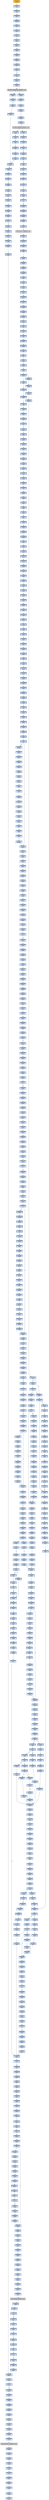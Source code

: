 strict digraph G {
	graph [bgcolor=transparent,
		name=G
	];
	node [color=lightsteelblue,
		fillcolor=lightsteelblue,
		shape=rectangle,
		style=filled
	];
	"0x00826110"	[label="0x00826110
pushl"];
	"0x00826111"	[label="0x00826111
pushl"];
	"0x00826110" -> "0x00826111"	[color="#000000"];
	"0x00826108"	[label="0x00826108
incb"];
	"0x0082610e"	[label="0x0082610e
pushl"];
	"0x00826108" -> "0x0082610e"	[color="#000000"];
	"0x008266ec"	[label="0x008266ec
leal"];
	"0x008266f0"	[label="0x008266f0
call"];
	"0x008266ec" -> "0x008266f0"	[color="#000000"];
	"0x00826400"	[label="0x00826400
movl"];
	"0x00826405"	[label="0x00826405
pushl"];
	"0x00826400" -> "0x00826405"	[color="#000000"];
	"0x00826926"	[label="0x00826926
addl"];
	"0x00826929"	[label="0x00826929
incl"];
	"0x00826926" -> "0x00826929"	[color="#000000"];
	"0x00826a96"	[label="0x00826a96
call"];
	"0x00826cf2"	[label="0x00826cf2
call"];
	"0x00826a96" -> "0x00826cf2"	[color="#000000"];
	"0x008267d6"	[label="0x008267d6
movl"];
	"0x008267d9"	[label="0x008267d9
addl"];
	"0x008267d6" -> "0x008267d9"	[color="#000000"];
	"0x00826718"	[label="0x00826718
testb"];
	"0x0082671a"	[label="0x0082671a
jne"];
	"0x00826718" -> "0x0082671a"	[color="#000000"];
	"0x00826249"	[label="0x00826249
movl"];
	"0x0082624f"	[label="0x0082624f
orl"];
	"0x00826249" -> "0x0082624f"	[color="#000000"];
	"0x0082604d"	[label="0x0082604d
pushl"];
	"0x0082604e"	[label="0x0082604e
pushl"];
	"0x0082604d" -> "0x0082604e"	[color="#000000"];
	"0x00826154"	[label="0x00826154
popl"];
	"0x00826155"	[label="0x00826155
jmp"];
	"0x00826154" -> "0x00826155"	[color="#000000"];
	"0x00826aa2"	[label="0x00826aa2
popl"];
	"0x00826aa3"	[label="0x00826aa3
movl"];
	"0x00826aa2" -> "0x00826aa3"	[color="#000000"];
	"0x00826375"	[label="0x00826375
movl"];
	"0x00826378"	[label="0x00826378
movl"];
	"0x00826375" -> "0x00826378"	[color="#000000"];
	"0x00826a5f"	[label="0x00826a5f
movl"];
	"0x00826a62"	[label="0x00826a62
movl"];
	"0x00826a5f" -> "0x00826a62"	[color="#000000"];
	"0x008267a7"	[label="0x008267a7
pushl"];
	"0x008267a8"	[label="0x008267a8
movl"];
	"0x008267a7" -> "0x008267a8"	[color="#000000"];
	"0x008262b9"	[label="0x008262b9
movl"];
	"0x008262bb"	[label="0x008262bb
movl"];
	"0x008262b9" -> "0x008262bb"	[color="#000000"];
	"0x00826397"	[label="0x00826397
pushl"];
	"0x00826398"	[label="0x00826398
pushl"];
	"0x00826397" -> "0x00826398"	[color="#000000"];
	"0x008268b7"	[label="0x008268b7
ja"];
	"0x008268bd"	[label="0x008268bd
movl"];
	"0x008268b7" -> "0x008268bd"	[color="#000000",
		label=F];
	"0x008269c3"	[label="0x008269c3
movb"];
	"0x008269c7"	[label="0x008269c7
movl"];
	"0x008269c3" -> "0x008269c7"	[color="#000000"];
	"0x008267ce"	[label="0x008267ce
andl"];
	"0x008267d4"	[label="0x008267d4
orl"];
	"0x008267ce" -> "0x008267d4"	[color="#000000"];
	"0x0082639a"	[label="0x0082639a
pushl"];
	"0x00826398" -> "0x0082639a"	[color="#000000"];
	"0x00826b71"	[label="0x00826b71
pushl"];
	"0x00826b72"	[label="0x00826b72
pushl"];
	"0x00826b71" -> "0x00826b72"	[color="#000000"];
	"0x0082683b"	[label="0x0082683b
pushl"];
	"0x0082683c"	[label="0x0082683c
pushl"];
	"0x0082683b" -> "0x0082683c"	[color="#000000"];
	"0x00826406"	[label="0x00826406
addl"];
	"0x0082640c"	[label="0x0082640c
popl"];
	"0x00826406" -> "0x0082640c"	[color="#000000"];
	"0x00826b3d"	[label="0x00826b3d
movl"];
	"0x00826b43"	[label="0x00826b43
movl"];
	"0x00826b3d" -> "0x00826b43"	[color="#000000"];
	"0x00826415"	[label="0x00826415
popa"];
	"0x00826416"	[label="0x00826416
jne"];
	"0x00826415" -> "0x00826416"	[color="#000000"];
	"0x00826ca5"	[label="0x00826ca5
jne"];
	"0x00826cb2"	[label="0x00826cb2
movb"];
	"0x00826ca5" -> "0x00826cb2"	[color="#000000",
		label=T];
	"0x00826f43"	[label="0x00826f43
movl"];
	"0x00826f45"	[label="0x00826f45
jae"];
	"0x00826f43" -> "0x00826f45"	[color="#000000"];
	"0x0082626f"	[label="0x0082626f
addl"];
	"0x00826271"	[label="0x00826271
movl"];
	"0x0082626f" -> "0x00826271"	[color="#000000"];
	"0x00826918"	[label="0x00826918
repz"];
	"0x0082691a"	[label="0x0082691a
movl"];
	"0x00826918" -> "0x0082691a"	[color="#000000"];
	"0x008268d8"	[label="0x008268d8
movl"];
	"0x008268dc"	[label="0x008268dc
movl"];
	"0x008268d8" -> "0x008268dc"	[color="#000000"];
	"0x00826ee4"	[label="0x00826ee4
movl"];
	"0x00826ee9"	[label="0x00826ee9
movl"];
	"0x00826ee4" -> "0x00826ee9"	[color="#000000"];
	"0x008266ea"	[label="0x008266ea
pushl"];
	"0x008266eb"	[label="0x008266eb
pushl"];
	"0x008266ea" -> "0x008266eb"	[color="#000000"];
	"0x0082685c"	[label="0x0082685c
cmpl"];
	"0x0082685e"	[label="0x0082685e
movl"];
	"0x0082685c" -> "0x0082685e"	[color="#000000"];
	"0x00826e58"	[label="0x00826e58
orl"];
	"0x00826e5a"	[label="0x00826e5a
movl"];
	"0x00826e58" -> "0x00826e5a"	[color="#000000"];
	"0x00826d34"	[label="0x00826d34
movl"];
	"0x00826d36"	[label="0x00826d36
movb"];
	"0x00826d34" -> "0x00826d36"	[color="#000000"];
	"0x008267fb"	[label="0x008267fb
subl"];
	"0x008267fd"	[label="0x008267fd
andl"];
	"0x008267fb" -> "0x008267fd"	[color="#000000"];
	"0x00826e41"	[label="0x00826e41
incl"];
	"0x00826e42"	[label="0x00826e42
movb"];
	"0x00826e41" -> "0x00826e42"	[color="#000000"];
	"0x0082680c"	[label="0x0082680c
ret"];
	"0x00826b98"	[label="0x00826b98
movb"];
	"0x0082680c" -> "0x00826b98"	[color="#000000"];
	"0x00826287"	[label="0x00826287
testl"];
	"0x00826289"	[label="0x00826289
jne"];
	"0x00826287" -> "0x00826289"	[color="#000000"];
	"0x008267db"	[label="0x008267db
movl"];
	"0x008267de"	[label="0x008267de
movl"];
	"0x008267db" -> "0x008267de"	[color="#000000"];
	"0x008269a1"	[label="0x008269a1
popl"];
	"0x008269a2"	[label="0x008269a2
popl"];
	"0x008269a1" -> "0x008269a2"	[color="#000000"];
	"0x0082686d"	[label="0x0082686d
leal"];
	"0x00826871"	[label="0x00826871
incl"];
	"0x0082686d" -> "0x00826871"	[color="#000000"];
	"0x00826af1"	[label="0x00826af1
movl"];
	"0x00826af7"	[label="0x00826af7
popl"];
	"0x00826af1" -> "0x00826af7"	[color="#000000"];
	"0x00826974"	[label="0x00826974
movl"];
	"0x0082697a"	[label="0x0082697a
andl"];
	"0x00826974" -> "0x0082697a"	[color="#000000"];
	"0x00826e50"	[label="0x00826e50
andl"];
	"0x00826e55"	[label="0x00826e55
addl"];
	"0x00826e50" -> "0x00826e55"	[color="#000000"];
	"0x00826a4e"	[label="0x00826a4e
jmp"];
	"0x00826a58"	[label="0x00826a58
movl"];
	"0x00826a4e" -> "0x00826a58"	[color="#000000"];
	"0x0082699c"	[label="0x0082699c
incl"];
	"0x0082699d"	[label="0x0082699d
cmpl"];
	"0x0082699c" -> "0x0082699d"	[color="#000000"];
	"0x00826911"	[label="0x00826911
movl"];
	"0x00826915"	[label="0x00826915
andl"];
	"0x00826911" -> "0x00826915"	[color="#000000"];
	"0x00826f1c"	[label="0x00826f1c
movl"];
	"0x00826f22"	[label="0x00826f22
leal"];
	"0x00826f1c" -> "0x00826f22"	[color="#000000"];
	"0x00826e9c"	[label="0x00826e9c
cmpl"];
	"0x00826ea0"	[label="0x00826ea0
jb"];
	"0x00826e9c" -> "0x00826ea0"	[color="#000000"];
	"0x0082617c"	[label="0x0082617c
pushl"];
	"0x00826181"	[label="0x00826181
pushl"];
	"0x0082617c" -> "0x00826181"	[color="#000000"];
	"0x00826922"	[label="0x00826922
movl"];
	"0x00826922" -> "0x00826926"	[color="#000000"];
	"0x00826f3e"	[label="0x00826f3e
leal"];
	"0x00826f41"	[label="0x00826f41
cmpl"];
	"0x00826f3e" -> "0x00826f41"	[color="#000000"];
	"0x008267be"	[label="0x008267be
movb"];
	"0x008267c2"	[label="0x008267c2
movl"];
	"0x008267be" -> "0x008267c2"	[color="#000000"];
	"0x00826851"	[label="0x00826851
xorl"];
	"0x00826853"	[label="0x00826853
repz"];
	"0x00826851" -> "0x00826853"	[color="#000000"];
	"0x00826cc5"	[label="0x00826cc5
incl"];
	"0x00826cc6"	[label="0x00826cc6
cmpl"];
	"0x00826cc5" -> "0x00826cc6"	[color="#000000"];
	"0x00826e4c"	[label="0x00826e4c
movl"];
	"0x00826e4c" -> "0x00826e50"	[color="#000000"];
	"0x00826e2e"	[label="0x00826e2e
leal"];
	"0x00826e31"	[label="0x00826e31
cmpl"];
	"0x00826e2e" -> "0x00826e31"	[color="#000000"];
	"0x0082699f"	[label="0x0082699f
jb"];
	"0x0082699d" -> "0x0082699f"	[color="#000000"];
	"0x0082602f"	[label="0x0082602f
jne"];
	"0x00826035"	[label="0x00826035
leal"];
	"0x0082602f" -> "0x00826035"	[color="#000000",
		label=F];
	"0x00826f6c"	[label="0x00826f6c
testb"];
	"0x00826f6e"	[label="0x00826f6e
je"];
	"0x00826f6c" -> "0x00826f6e"	[color="#000000"];
	"0x00826a11"	[label="0x00826a11
shrl"];
	"0x00826a14"	[label="0x00826a14
xorl"];
	"0x00826a11" -> "0x00826a14"	[color="#000000"];
	"0x0082693d"	[label="0x0082693d
jge"];
	"0x00826943"	[label="0x00826943
cmpl"];
	"0x0082693d" -> "0x00826943"	[color="#000000",
		label=F];
	"0x00826001"	[color=lightgrey,
		fillcolor=orange,
		label="0x00826001
pusha"];
	"0x00826002"	[label="0x00826002
call"];
	"0x00826001" -> "0x00826002"	[color="#000000"];
	"0x0082680f"	[label="0x0082680f
movl"];
	"0x00826813"	[label="0x00826813
movl"];
	"0x0082680f" -> "0x00826813"	[color="#000000"];
	"0x00826bad"	[label="0x00826bad
movl"];
	"0x00826baf"	[label="0x00826baf
call"];
	"0x00826bad" -> "0x00826baf"	[color="#000000"];
	"0x00826cc9"	[label="0x00826cc9
jb"];
	"0x00826cc6" -> "0x00826cc9"	[color="#000000"];
	"0x00826ccb"	[label="0x00826ccb
jmp"];
	"0x00826cd4"	[label="0x00826cd4
movl"];
	"0x00826ccb" -> "0x00826cd4"	[color="#000000"];
	"0x00826a65"	[label="0x00826a65
movl"];
	"0x00826a6a"	[label="0x00826a6a
subl"];
	"0x00826a65" -> "0x00826a6a"	[color="#000000"];
	"0x00826f4c"	[label="0x00826f4c
movb"];
	"0x00826f4e"	[label="0x00826f4e
movb"];
	"0x00826f4c" -> "0x00826f4e"	[color="#000000"];
	"0x00826e7d"	[label="0x00826e7d
movl"];
	"0x00826e80"	[label="0x00826e80
subl"];
	"0x00826e7d" -> "0x00826e80"	[color="#000000"];
	"0x00826a2a"	[label="0x00826a2a
jmp"];
	"0x00826a2a" -> "0x00826a58"	[color="#000000"];
	"0x00826251"	[label="0x00826251
je"];
	"0x00826264"	[label="0x00826264
movl"];
	"0x00826251" -> "0x00826264"	[color="#000000",
		label=T];
	"0x0082683a"	[label="0x0082683a
pushl"];
	"0x0082683a" -> "0x0082683b"	[color="#000000"];
	"0x008267e8"	[label="0x008267e8
movl"];
	"0x008267eb"	[label="0x008267eb
movl"];
	"0x008267e8" -> "0x008267eb"	[color="#000000"];
	"0x0082601a"	[label="0x0082601a
addl"];
	"0x0082601c"	[label="0x0082601c
subl"];
	"0x0082601a" -> "0x0082601c"	[color="#000000"];
	"0x00826a3d"	[label="0x00826a3d
movl"];
	"0x00826a42"	[label="0x00826a42
jmp"];
	"0x00826a3d" -> "0x00826a42"	[color="#000000"];
	"0x00826a6e"	[label="0x00826a6e
popl"];
	"0x00826a6f"	[label="0x00826a6f
shrl"];
	"0x00826a6e" -> "0x00826a6f"	[color="#000000"];
	"0x00826048"	[label="0x00826048
movl"];
	"0x0082604a"	[label="0x0082604a
leal"];
	"0x00826048" -> "0x0082604a"	[color="#000000"];
	"0x00826e82"	[label="0x00826e82
andl"];
	"0x00826e88"	[label="0x00826e88
shrl"];
	"0x00826e82" -> "0x00826e88"	[color="#000000"];
	"0x0082639d"	[label="0x0082639d
pushl"];
	"0x0082639e"	[label="0x0082639e
call"];
	"0x0082639d" -> "0x0082639e"	[color="#000000"];
	"0x00826b6d"	[label="0x00826b6d
pushl"];
	"0x00826b6e"	[label="0x00826b6e
leal"];
	"0x00826b6d" -> "0x00826b6e"	[color="#000000"];
	"0x008267e0"	[label="0x008267e0
movl"];
	"0x008267e3"	[label="0x008267e3
cmpl"];
	"0x008267e0" -> "0x008267e3"	[color="#000000"];
	"0x00826b6a"	[label="0x00826b6a
movl"];
	"0x00826b6c"	[label="0x00826b6c
pushl"];
	"0x00826b6a" -> "0x00826b6c"	[color="#000000"];
	"0x00826106"	[label="0x00826106
jne"];
	"0x00826106" -> "0x00826108"	[color="#000000",
		label=F];
	"0x00826106" -> "0x00826155"	[color="#000000",
		label=T];
	"0x00826e34"	[label="0x00826e34
jb"];
	"0x00826e31" -> "0x00826e34"	[color="#000000"];
	"0x00826cf8"	[label="0x00826cf8
popl"];
	"0x00826cf2" -> "0x00826cf8"	[color="#000000"];
	"0x00826a95"	[label="0x00826a95
pushl"];
	"0x00826a95" -> "0x00826a96"	[color="#000000"];
	"0x00826d3c"	[label="0x00826d3c
movl"];
	"0x00826d3e"	[label="0x00826d3e
movl"];
	"0x00826d3c" -> "0x00826d3e"	[color="#000000"];
	"0x008268cf"	[label="0x008268cf
movl"];
	"0x008268d3"	[label="0x008268d3
jl"];
	"0x008268cf" -> "0x008268d3"	[color="#000000"];
	"0x00826aa8"	[label="0x00826aa8
addl"];
	"0x00826aab"	[label="0x00826aab
shll"];
	"0x00826aa8" -> "0x00826aab"	[color="#000000"];
	"0x008269d3"	[label="0x008269d3
andl"];
	"0x008269d9"	[label="0x008269d9
orl"];
	"0x008269d3" -> "0x008269d9"	[color="#000000"];
	"0x008269ec"	[label="0x008269ec
jae"];
	"0x008269ee"	[label="0x008269ee
movl"];
	"0x008269ec" -> "0x008269ee"	[color="#000000",
		label=F];
	"0x00826269"	[label="0x00826269
movl"];
	"0x00826269" -> "0x0082626f"	[color="#000000"];
	"0x008267c4"	[label="0x008267c4
movl"];
	"0x008267c7"	[label="0x008267c7
movl"];
	"0x008267c4" -> "0x008267c7"	[color="#000000"];
	"0x00826396"	[label="0x00826396
pushl"];
	"0x00826396" -> "0x00826397"	[color="#000000"];
	"0x0082604a" -> "0x0082604d"	[color="#000000"];
	"0x00826b9c"	[label="0x00826b9c
incl"];
	"0x00826b98" -> "0x00826b9c"	[color="#000000"];
	"0x00826b2a"	[label="0x00826b2a
movl"];
	"0x00826b30"	[label="0x00826b30
xorl"];
	"0x00826b2a" -> "0x00826b30"	[color="#000000"];
	"0x00826ba2"	[label="0x00826ba2
leal"];
	"0x00826ba8"	[label="0x00826ba8
leal"];
	"0x00826ba2" -> "0x00826ba8"	[color="#000000"];
	"0x00826e95"	[label="0x00826e95
addl"];
	"0x00826e97"	[label="0x00826e97
leal"];
	"0x00826e95" -> "0x00826e97"	[color="#000000"];
	"0x00826a36"	[label="0x00826a36
jmp"];
	"0x00826a36" -> "0x00826a58"	[color="#000000"];
	"0x00826f53"	[label="0x00826f53
cmpl"];
	"0x00826f55"	[label="0x00826f55
jb"];
	"0x00826f53" -> "0x00826f55"	[color="#000000"];
	"0x008267bb"	[label="0x008267bb
movb"];
	"0x008267bd"	[label="0x008267bd
incl"];
	"0x008267bb" -> "0x008267bd"	[color="#000000"];
	"0x00826a77"	[label="0x00826a77
movl"];
	"0x00826a7d"	[label="0x00826a7d
popl"];
	"0x00826a77" -> "0x00826a7d"	[color="#000000"];
	"0x0082696d"	[label="0x0082696d
movb"];
	"0x00826970"	[label="0x00826970
testb"];
	"0x0082696d" -> "0x00826970"	[color="#000000"];
	"0x00826b14"	[label="0x00826b14
movl"];
	"0x00826b1b"	[label="0x00826b1b
movl"];
	"0x00826b14" -> "0x00826b1b"	[color="#000000"];
	"0x008269e4"	[label="0x008269e4
movl"];
	"0x008269e6"	[label="0x008269e6
movl"];
	"0x008269e4" -> "0x008269e6"	[color="#000000"];
	"0x00826153"	[label="0x00826153
popl"];
	"0x00826153" -> "0x00826154"	[color="#000000"];
	"0x0082691e"	[label="0x0082691e
movl"];
	"0x0082691e" -> "0x00826922"	[color="#000000"];
	"0x00826a27"	[label="0x00826a27
addl"];
	"0x00826a27" -> "0x00826a2a"	[color="#000000"];
	"0x00826e46"	[label="0x00826e46
movl"];
	"0x00826e42" -> "0x00826e46"	[color="#000000"];
	"0x008268d3" -> "0x00826922"	[color="#000000",
		label=T];
	"0x008268d5"	[label="0x008268d5
movl"];
	"0x008268d3" -> "0x008268d5"	[color="#000000",
		label=F];
	"0x00826866"	[label="0x00826866
movb"];
	"0x00826869"	[label="0x00826869
movl"];
	"0x00826866" -> "0x00826869"	[color="#000000"];
	"0x00826b9d"	[label="0x00826b9d
cmpl"];
	"0x00826b9c" -> "0x00826b9d"	[color="#000000"];
	"0x008267bd" -> "0x008267be"	[color="#000000"];
	"0x00826907"	[label="0x00826907
movw"];
	"0x0082690a"	[label="0x0082690a
shrl"];
	"0x00826907" -> "0x0082690a"	[color="#000000"];
	"0x00826888"	[label="0x00826888
movl"];
	"0x0082688c"	[label="0x0082688c
xorl"];
	"0x00826888" -> "0x0082688c"	[color="#000000"];
	"0x00826298"	[label="0x00826298
movl"];
	"0x008262a2"	[label="0x008262a2
movl"];
	"0x00826298" -> "0x008262a2"	[color="#000000"];
	"0x008269e9"	[label="0x008269e9
cmpl"];
	"0x008269e9" -> "0x008269ec"	[color="#000000"];
	"0x0082603c"	[label="0x0082603c
call"];
	GETMODULEHANDLEA_KERNEL32_DLL	[color=lightgrey,
		fillcolor=lightgrey,
		label="GETMODULEHANDLEA_KERNEL32_DLL
GETMODULEHANDLEA-KERNEL32-DLL"];
	"0x0082603c" -> GETMODULEHANDLEA_KERNEL32_DLL	[color="#000000"];
	"0x008268e0"	[label="0x008268e0
movl"];
	"0x008268dc" -> "0x008268e0"	[color="#000000"];
	"0x00826f80"	[label="0x00826f80
popl"];
	"0x00826f81"	[label="0x00826f81
popl"];
	"0x00826f80" -> "0x00826f81"	[color="#000000"];
	"0x00826b69"	[label="0x00826b69
pushl"];
	"0x00826b69" -> "0x00826b6a"	[color="#000000"];
	"0x008268fa"	[label="0x008268fa
movl"];
	"0x008268fe"	[label="0x008268fe
movl"];
	"0x008268fa" -> "0x008268fe"	[color="#000000"];
	"0x00826873"	[label="0x00826873
cmpl"];
	"0x00826875"	[label="0x00826875
movl"];
	"0x00826873" -> "0x00826875"	[color="#000000"];
	"0x00826e49"	[label="0x00826e49
movl"];
	"0x00826e46" -> "0x00826e49"	[color="#000000"];
	"0x0082608d"	[label="0x0082608d
movl"];
	"0x00826093"	[label="0x00826093
orl"];
	"0x0082608d" -> "0x00826093"	[color="#000000"];
	"0x00826a25"	[label="0x00826a25
sbbl"];
	"0x00826a25" -> "0x00826a27"	[color="#000000"];
	"0x008268e9"	[label="0x008268e9
movl"];
	"0x008268eb"	[label="0x008268eb
andl"];
	"0x008268e9" -> "0x008268eb"	[color="#000000"];
	"0x0082690d"	[label="0x0082690d
repz"];
	"0x0082690f"	[label="0x0082690f
movl"];
	"0x0082690d" -> "0x0082690f"	[color="#000000"];
	"0x00826e6a"	[label="0x00826e6a
movl"];
	"0x00826e6d"	[label="0x00826e6d
movl"];
	"0x00826e6a" -> "0x00826e6d"	[color="#000000"];
	"0x00826ecb"	[label="0x00826ecb
movl"];
	"0x00826ece"	[label="0x00826ece
movl"];
	"0x00826ecb" -> "0x00826ece"	[color="#000000"];
	"0x00826a05"	[label="0x00826a05
cmpl"];
	"0x00826a07"	[label="0x00826a07
jae"];
	"0x00826a05" -> "0x00826a07"	[color="#000000"];
	"0x0082697f"	[label="0x0082697f
movl"];
	"0x0082697a" -> "0x0082697f"	[color="#000000"];
	"0x008266eb" -> "0x008266ec"	[color="#000000"];
	"0x00826cda"	[label="0x00826cda
leal"];
	"0x00826cde"	[label="0x00826cde
movl"];
	"0x00826cda" -> "0x00826cde"	[color="#000000"];
	"0x00826a44"	[label="0x00826a44
cmpl"];
	"0x00826a47"	[label="0x00826a47
jae"];
	"0x00826a44" -> "0x00826a47"	[color="#000000"];
	"0x00826292"	[label="0x00826292
movl"];
	"0x00826292" -> "0x00826298"	[color="#000000"];
	"0x008268c4"	[label="0x008268c4
movl"];
	"0x008268c7"	[label="0x008268c7
addl"];
	"0x008268c4" -> "0x008268c7"	[color="#000000"];
	"0x00826ec8"	[label="0x00826ec8
cmpl"];
	"0x00826ec8" -> "0x00826ecb"	[color="#000000"];
	"0x00826008"	[label="0x00826008
jmp"];
	"0x0082600e"	[label="0x0082600e
call"];
	"0x00826008" -> "0x0082600e"	[color="#000000"];
	"0x008267d4" -> "0x008267d6"	[color="#000000"];
	"0x00826b1e"	[label="0x00826b1e
movl"];
	"0x00826b1b" -> "0x00826b1e"	[color="#000000"];
	"0x008268e6"	[label="0x008268e6
shrl"];
	"0x008268e6" -> "0x008268e9"	[color="#000000"];
	"0x008268a1"	[label="0x008268a1
movl"];
	"0x008268a5"	[label="0x008268a5
movl"];
	"0x008268a1" -> "0x008268a5"	[color="#000000"];
	"0x00826ce6"	[label="0x00826ce6
popl"];
	"0x00826ce7"	[label="0x00826ce7
popl"];
	"0x00826ce6" -> "0x00826ce7"	[color="#000000"];
	"0x008261c0"	[label="0x008261c0
movl"];
	"0x008261c6"	[label="0x008261c6
subl"];
	"0x008261c0" -> "0x008261c6"	[color="#000000"];
	"0x0082683f"	[label="0x0082683f
pushl"];
	"0x00826840"	[label="0x00826840
movl"];
	"0x0082683f" -> "0x00826840"	[color="#000000"];
	"0x008262be"	[label="0x008262be
addl"];
	"0x008262c0"	[label="0x008262c0
addl"];
	"0x008262be" -> "0x008262c0"	[color="#000000"];
	"0x0082684b"	[label="0x0082684b
xorl"];
	"0x0082684d"	[label="0x0082684d
leal"];
	"0x0082684b" -> "0x0082684d"	[color="#000000"];
	"0x00826831"	[label="0x00826831
ret"];
	"0x00826831" -> "0x00826af1"	[color="#000000"];
	"0x00826103"	[label="0x00826103
cmpb"];
	"0x00826103" -> "0x00826106"	[color="#000000"];
	"0x00826394"	[label="0x00826394
pushl"];
	"0x00826395"	[label="0x00826395
pushl"];
	"0x00826394" -> "0x00826395"	[color="#000000"];
	"0x008260b0"	[label="0x008260b0
pushl"];
	"0x008260b2"	[label="0x008260b2
pushl"];
	"0x008260b0" -> "0x008260b2"	[color="#000000"];
	"0x00826b06"	[label="0x00826b06
movl"];
	"0x00826b08"	[label="0x00826b08
movl"];
	"0x00826b06" -> "0x00826b08"	[color="#000000"];
	"0x008260e2"	[label="0x008260e2
movl"];
	"0x008260e8"	[label="0x008260e8
pushl"];
	"0x008260e2" -> "0x008260e8"	[color="#000000"];
	"0x00826e78"	[label="0x00826e78
movl"];
	"0x00826e78" -> "0x00826e7d"	[color="#000000"];
	"0x00826042"	[label="0x00826042
movl"];
	"0x00826042" -> "0x00826048"	[color="#000000"];
	"0x00826b4f"	[label="0x00826b4f
movl"];
	"0x00826b55"	[label="0x00826b55
repz"];
	"0x00826b4f" -> "0x00826b55"	[color="#000000"];
	"0x00826ef7"	[label="0x00826ef7
cmpl"];
	"0x00826efa"	[label="0x00826efa
jae"];
	"0x00826ef7" -> "0x00826efa"	[color="#000000"];
	"0x00826b6c" -> "0x00826b6d"	[color="#000000"];
	"0x00826af8"	[label="0x00826af8
popl"];
	"0x00826af9"	[label="0x00826af9
addl"];
	"0x00826af8" -> "0x00826af9"	[color="#000000"];
	"0x008262b1"	[label="0x008262b1
addl"];
	"0x008262b3"	[label="0x008262b3
addl"];
	"0x008262b1" -> "0x008262b3"	[color="#000000"];
	"0x00826a09"	[label="0x00826a09
movl"];
	"0x00826a0f"	[label="0x00826a0f
movl"];
	"0x00826a09" -> "0x00826a0f"	[color="#000000"];
	"0x00826f63"	[label="0x00826f63
jmp"];
	"0x00826f70"	[label="0x00826f70
cmpl"];
	"0x00826f63" -> "0x00826f70"	[color="#000000"];
	"0x008266d7"	[label="0x008266d7
call"];
	"0x00826a84"	[label="0x00826a84
pushl"];
	"0x008266d7" -> "0x00826a84"	[color="#000000"];
	"0x0082605d"	[label="0x0082605d
jne"];
	"0x0082605f"	[label="0x0082605f
leal"];
	"0x0082605d" -> "0x0082605f"	[color="#000000",
		label=F];
	"0x0082698b"	[label="0x0082698b
movl"];
	"0x0082698f"	[label="0x0082698f
leal"];
	"0x0082698b" -> "0x0082698f"	[color="#000000"];
	"0x00826e8a"	[label="0x00826e8a
leal"];
	"0x00826e88" -> "0x00826e8a"	[color="#000000"];
	"0x00826a42" -> "0x00826a58"	[color="#000000"];
	"0x008262a8"	[label="0x008262a8
movl"];
	"0x008262a2" -> "0x008262a8"	[color="#000000"];
	"0x00826f3d"	[label="0x00826f3d
incl"];
	"0x00826f3d" -> "0x00826f3e"	[color="#000000"];
	"0x00826e90"	[label="0x00826e90
call"];
	"0x008269b0"	[label="0x008269b0
pushl"];
	"0x00826e90" -> "0x008269b0"	[color="#000000"];
	"0x00826f74"	[label="0x00826f74
jb"];
	"0x00826f70" -> "0x00826f74"	[color="#000000"];
	"0x008262b3" -> "0x008262b9"	[color="#000000"];
	"0x00826ce8"	[label="0x00826ce8
movb"];
	"0x00826cea"	[label="0x00826cea
popl"];
	"0x00826ce8" -> "0x00826cea"	[color="#000000"];
	"0x00826eee"	[label="0x00826eee
andl"];
	"0x00826ef3"	[label="0x00826ef3
shrl"];
	"0x00826eee" -> "0x00826ef3"	[color="#000000"];
	"0x00826817"	[label="0x00826817
movl"];
	"0x0082681d"	[label="0x0082681d
movl"];
	"0x00826817" -> "0x0082681d"	[color="#000000"];
	"0x00826f89"	[label="0x00826f89
ret"];
	"0x00826f89" -> "0x00826718"	[color="#000000"];
	"0x00826b32"	[label="0x00826b32
movl"];
	"0x00826b30" -> "0x00826b32"	[color="#000000"];
	"0x00826e72"	[label="0x00826e72
subl"];
	"0x00826e74"	[label="0x00826e74
addl"];
	"0x00826e72" -> "0x00826e74"	[color="#000000"];
	"0x00826ed1"	[label="0x00826ed1
jae"];
	"0x00826ece" -> "0x00826ed1"	[color="#000000"];
	"0x0082692a"	[label="0x0082692a
decl"];
	"0x00826929" -> "0x0082692a"	[color="#000000"];
	"0x008262f0"	[label="0x008262f0
popl"];
	"0x008262f1"	[label="0x008262f1
jne"];
	"0x008262f0" -> "0x008262f1"	[color="#000000"];
	"0x00826289" -> "0x00826292"	[color="#000000",
		label=T];
	"0x00826bac"	[label="0x00826bac
pushl"];
	"0x00826ba8" -> "0x00826bac"	[color="#000000"];
	"0x00826f39"	[label="0x00826f39
movl"];
	"0x00826f39" -> "0x00826f3d"	[color="#000000"];
	"0x008260eb"	[label="0x008260eb
addl"];
	"0x008260f1"	[label="0x008260f1
pushl"];
	"0x008260eb" -> "0x008260f1"	[color="#000000"];
	"0x00826e62"	[label="0x00826e62
movl"];
	"0x00826e65"	[label="0x00826e65
jae"];
	"0x00826e62" -> "0x00826e65"	[color="#000000"];
	"0x0082638f"	[label="0x0082638f
movl"];
	"0x00826392"	[label="0x00826392
addl"];
	"0x0082638f" -> "0x00826392"	[color="#000000"];
	"0x00826f41" -> "0x00826f43"	[color="#000000"];
	"0x00826823"	[label="0x00826823
leal"];
	"0x0082681d" -> "0x00826823"	[color="#000000"];
	"0x0082639a" -> "0x0082639d"	[color="#000000"];
	"0x00826a85"	[label="0x00826a85
pushl"];
	"0x00826a84" -> "0x00826a85"	[color="#000000"];
	"0x00826a6c"	[label="0x00826a6c
subl"];
	"0x00826a6a" -> "0x00826a6c"	[color="#000000"];
	"0x00826b57"	[label="0x00826b57
movl"];
	"0x00826b55" -> "0x00826b57"	[color="#000000"];
	"0x00826915" -> "0x00826918"	[color="#000000"];
	"0x00826a00"	[label="0x00826a00
andl"];
	"0x00826a00" -> "0x00826a05"	[color="#000000"];
	"0x008269f1"	[label="0x008269f1
movl"];
	"0x008269f4"	[label="0x008269f4
movl"];
	"0x008269f1" -> "0x008269f4"	[color="#000000"];
	"0x00826e8a" -> "0x00826e90"	[color="#000000"];
	"0x00826e1f"	[label="0x00826e1f
popl"];
	"0x00826e20"	[label="0x00826e20
testb"];
	"0x00826e1f" -> "0x00826e20"	[color="#000000"];
	"0x00826a86"	[label="0x00826a86
pushl"];
	"0x00826a87"	[label="0x00826a87
movl"];
	"0x00826a86" -> "0x00826a87"	[color="#000000"];
	"0x00826cd4" -> "0x00826cda"	[color="#000000"];
	"0x00826a75"	[label="0x00826a75
addl"];
	"0x00826a75" -> "0x00826a77"	[color="#000000"];
	"0x008261b0"	[label="0x008261b0
je"];
	"0x008261ba"	[label="0x008261ba
movl"];
	"0x008261b0" -> "0x008261ba"	[color="#000000",
		label=T];
	"0x008268c1"	[label="0x008268c1
movl"];
	"0x008268c1" -> "0x008268c4"	[color="#000000"];
	"0x00826ede"	[label="0x00826ede
subl"];
	"0x00826ee0"	[label="0x00826ee0
addl"];
	"0x00826ede" -> "0x00826ee0"	[color="#000000"];
	"0x00826274"	[label="0x00826274
testl"];
	"0x00826276"	[label="0x00826276
je"];
	"0x00826274" -> "0x00826276"	[color="#000000"];
	"0x00826f6e" -> "0x00826f70"	[color="#000000",
		label=F];
	"0x00826a1b"	[label="0x00826a1b
jmp"];
	"0x00826a1b" -> "0x00826a58"	[color="#000000"];
	"0x00826f49"	[label="0x00826f49
subl"];
	"0x00826f4b"	[label="0x00826f4b
incl"];
	"0x00826f49" -> "0x00826f4b"	[color="#000000"];
	"0x0082688e"	[label="0x0082688e
movl"];
	"0x00826892"	[label="0x00826892
movl"];
	"0x0082688e" -> "0x00826892"	[color="#000000"];
	"0x00826879"	[label="0x00826879
movl"];
	"0x0082687e"	[label="0x0082687e
movl"];
	"0x00826879" -> "0x0082687e"	[color="#000000"];
	"0x00826f31"	[label="0x00826f31
movl"];
	"0x00826f37"	[label="0x00826f37
movl"];
	"0x00826f31" -> "0x00826f37"	[color="#000000"];
	"0x00826d42"	[label="0x00826d42
jmp"];
	"0x00826d42" -> "0x00826f70"	[color="#000000"];
	"0x00826014"	[label="0x00826014
popl"];
	"0x00826015"	[label="0x00826015
movl"];
	"0x00826014" -> "0x00826015"	[color="#000000"];
	"0x0082624f" -> "0x00826251"	[color="#000000"];
	"0x008269fb"	[label="0x008269fb
shrl"];
	"0x008269fd"	[label="0x008269fd
movl"];
	"0x008269fb" -> "0x008269fd"	[color="#000000"];
	"0x008268ab"	[label="0x008268ab
addl"];
	"0x008268ad"	[label="0x008268ad
cmpl"];
	"0x008268ab" -> "0x008268ad"	[color="#000000"];
	"0x00826f5b"	[label="0x00826f5b
addl"];
	"0x00826f5d"	[label="0x00826f5d
movl"];
	"0x00826f5b" -> "0x00826f5d"	[color="#000000"];
	"0x00826802"	[label="0x00826802
shrl"];
	"0x008267fd" -> "0x00826802"	[color="#000000"];
	"0x0082604f"	[label="0x0082604f
call"];
	GETPROCADDRESS_KERNEL32_DLL	[color=lightgrey,
		fillcolor=lightgrey,
		label="GETPROCADDRESS_KERNEL32_DLL
GETPROCADDRESS-KERNEL32-DLL"];
	"0x0082604f" -> GETPROCADDRESS_KERNEL32_DLL	[color="#000000"];
	"0x00826a5a"	[label="0x00826a5a
movl"];
	"0x00826a5d"	[label="0x00826a5d
addl"];
	"0x00826a5a" -> "0x00826a5d"	[color="#000000"];
	"0x00826ed6"	[label="0x00826ed6
movl"];
	"0x00826ed9"	[label="0x00826ed9
movl"];
	"0x00826ed6" -> "0x00826ed9"	[color="#000000"];
	"0x00826ab5"	[label="0x00826ab5
movl"];
	"0x00826ab9"	[label="0x00826ab9
leal"];
	"0x00826ab5" -> "0x00826ab9"	[color="#000000"];
	"0x00826117"	[label="0x00826117
movl"];
	"0x0082611d"	[label="0x0082611d
xorl"];
	"0x00826117" -> "0x0082611d"	[color="#000000"];
	"0x008268e0" -> "0x008268e6"	[color="#000000"];
	"0x008269c0"	[label="0x008269c0
movb"];
	"0x008269c2"	[label="0x008269c2
incl"];
	"0x008269c0" -> "0x008269c2"	[color="#000000"];
	"0x0082689e"	[label="0x0082689e
leal"];
	"0x0082689e" -> "0x008268a1"	[color="#000000"];
	"0x00826384"	[label="0x00826384
jmp"];
	"0x00826384" -> "0x00826271"	[color="#000000"];
	"0x00826e3c"	[label="0x00826e3c
shll"];
	"0x00826e3f"	[label="0x00826e3f
movb"];
	"0x00826e3c" -> "0x00826e3f"	[color="#000000"];
	"0x00826eb5"	[label="0x00826eb5
movl"];
	"0x00826eb8"	[label="0x00826eb8
movl"];
	"0x00826eb5" -> "0x00826eb8"	[color="#000000"];
	"0x00826f2b"	[label="0x00826f2b
movl"];
	"0x00826f2b" -> "0x00826f31"	[color="#000000"];
	"0x00826121"	[label="0x00826121
je"];
	"0x00826151"	[label="0x00826151
popl"];
	"0x00826121" -> "0x00826151"	[color="#000000",
		label=T];
	"0x00826425"	[label="0x00826425
ret"];
	"0x008269ee" -> "0x008269f1"	[color="#000000"];
	"0x00826f51"	[label="0x00826f51
movl"];
	"0x00826f4e" -> "0x00826f51"	[color="#000000"];
	"0x008267ad"	[label="0x008267ad
pushl"];
	"0x008267a8" -> "0x008267ad"	[color="#000000"];
	"0x00826f25"	[label="0x00826f25
movl"];
	"0x00826f22" -> "0x00826f25"	[color="#000000"];
	"0x00826bac" -> "0x00826bad"	[color="#000000"];
	"0x00826726"	[label="0x00826726
movl"];
	"0x00826729"	[label="0x00826729
addl"];
	"0x00826726" -> "0x00826729"	[color="#000000"];
	"0x00826877"	[label="0x00826877
jb"];
	"0x00826875" -> "0x00826877"	[color="#000000"];
	"0x00826e76"	[label="0x00826e76
shrl"];
	"0x00826e74" -> "0x00826e76"	[color="#000000"];
	"0x00826bc7"	[label="0x00826bc7
call"];
	"0x00826bc7" -> "0x008269b0"	[color="#000000"];
	"0x00826cbb"	[label="0x00826cbb
cmpb"];
	"0x00826cc3"	[label="0x00826cc3
jne"];
	"0x00826cbb" -> "0x00826cc3"	[color="#000000"];
	"0x00826aa3" -> "0x00826aa8"	[color="#000000"];
	"0x0082615f"	[label="0x0082615f
movl"];
	"0x00826161"	[label="0x00826161
movl"];
	"0x0082615f" -> "0x00826161"	[color="#000000"];
	"0x0082680a"	[label="0x0082680a
popl"];
	"0x0082680b"	[label="0x0082680b
popl"];
	"0x0082680a" -> "0x0082680b"	[color="#000000"];
	"0x00826a38"	[label="0x00826a38
cmpl"];
	"0x00826a3b"	[label="0x00826a3b
jae"];
	"0x00826a38" -> "0x00826a3b"	[color="#000000"];
	"0x008267f4"	[label="0x008267f4
shrl"];
	"0x008267f6"	[label="0x008267f6
movl"];
	"0x008267f4" -> "0x008267f6"	[color="#000000"];
	"0x008266d2"	[label="0x008266d2
leal"];
	"0x008266d6"	[label="0x008266d6
pushl"];
	"0x008266d2" -> "0x008266d6"	[color="#000000"];
	"0x008267cb"	[label="0x008267cb
shll"];
	"0x008267cb" -> "0x008267ce"	[color="#000000"];
	"0x00826a58" -> "0x00826a5a"	[color="#000000"];
	"0x00826155" -> "0x0082615f"	[color="#000000"];
	"0x0082690a" -> "0x0082690d"	[color="#000000"];
	"0x00826e9a"	[label="0x00826e9a
jmp"];
	"0x00826e97" -> "0x00826e9a"	[color="#000000"];
	"0x00826062"	[label="0x00826062
jmp"];
	"0x0082605f" -> "0x00826062"	[color="#000000"];
	"0x00826a49"	[label="0x00826a49
movl"];
	"0x00826a49" -> "0x00826a4e"	[color="#000000"];
	"0x00826365"	[label="0x00826365
movl"];
	"0x008262f1" -> "0x00826365"	[color="#000000",
		label=T];
	"0x00826cf9"	[label="0x00826cf9
subl"];
	"0x00826cf8" -> "0x00826cf9"	[color="#000000"];
	"0x008260bc"	[label="0x008260bc
pushl"];
	"0x008260be"	[label="0x008260be
call"];
	"0x008260bc" -> "0x008260be"	[color="#000000"];
	"0x008267ae"	[label="0x008267ae
cmpl"];
	"0x008267ad" -> "0x008267ae"	[color="#000000"];
	"0x00826389"	[label="0x00826389
movl"];
	"0x00826276" -> "0x00826389"	[color="#000000",
		label=T];
	"0x00826e49" -> "0x00826e4c"	[color="#000000"];
	"0x00826029"	[label="0x00826029
movl"];
	"0x00826029" -> "0x0082602f"	[color="#000000"];
	"0x00826183"	[label="0x00826183
pushl"];
	"0x00826189"	[label="0x00826189
call"];
	"0x00826183" -> "0x00826189"	[color="#000000"];
	"0x00826e55" -> "0x00826e58"	[color="#000000"];
	"0x00826abc"	[label="0x00826abc
pushl"];
	"0x00826ab9" -> "0x00826abc"	[color="#000000"];
	"0x00826994"	[label="0x00826994
movl"];
	"0x00826996"	[label="0x00826996
movl"];
	"0x00826994" -> "0x00826996"	[color="#000000"];
	"0x0082691a" -> "0x0082691e"	[color="#000000"];
	"0x008267ee"	[label="0x008267ee
movl"];
	"0x008267eb" -> "0x008267ee"	[color="#000000"];
	"0x00826f47"	[label="0x00826f47
movl"];
	"0x00826f47" -> "0x00826f49"	[color="#000000"];
	"0x0082600d"	[label="0x0082600d
ret"];
	"0x0082600d" -> "0x00826008"	[color="#000000"];
	VIRTUALPROTECT_KERNEL32_DLL	[color=lightgrey,
		fillcolor=lightgrey,
		label="VIRTUALPROTECT_KERNEL32_DLL
VIRTUALPROTECT-KERNEL32-DLL"];
	"0x0082639e" -> VIRTUALPROTECT_KERNEL32_DLL	[color="#000000"];
	"0x008263ff"	[label="0x008263ff
popl"];
	VIRTUALPROTECT_KERNEL32_DLL -> "0x008263ff"	[color="#000000"];
	"0x00826ac2"	[label="0x00826ac2
call"];
	"0x00826ac2" -> "0x0082680f"	[color="#000000"];
	"0x0082611f"	[label="0x0082611f
orl"];
	"0x0082611d" -> "0x0082611f"	[color="#000000"];
	"0x00826efc"	[label="0x00826efc
movl"];
	"0x00826f03"	[label="0x00826f03
testl"];
	"0x00826efc" -> "0x00826f03"	[color="#000000"];
	"0x008266e3"	[label="0x008266e3
movl"];
	"0x008266e3" -> "0x008266ea"	[color="#000000"];
	"0x00826eec"	[label="0x00826eec
subl"];
	"0x00826ee9" -> "0x00826eec"	[color="#000000"];
	"0x00826939"	[label="0x00826939
movl"];
	"0x00826939" -> "0x0082693d"	[color="#000000"];
	"0x0082672f"	[label="0x0082672f
ret"];
	"0x00826101"	[label="0x00826101
movb"];
	"0x0082672f" -> "0x00826101"	[color="#000000"];
	"0x00826f37" -> "0x00826f39"	[color="#000000"];
	"0x00826eec" -> "0x00826eee"	[color="#000000"];
	"0x00826095"	[label="0x00826095
je"];
	"0x00826093" -> "0x00826095"	[color="#000000"];
	"0x00826a89"	[label="0x00826a89
xorl"];
	"0x00826a8b"	[label="0x00826a8b
xorl"];
	"0x00826a89" -> "0x00826a8b"	[color="#000000"];
	"0x00826864"	[label="0x00826864
xorl"];
	"0x00826864" -> "0x00826866"	[color="#000000"];
	"0x008268a9"	[label="0x008268a9
shll"];
	"0x008268a5" -> "0x008268a9"	[color="#000000"];
	"0x00826055"	[label="0x00826055
stosl"];
	"0x00826056"	[label="0x00826056
movb"];
	"0x00826055" -> "0x00826056"	[color="#000000"];
	"0x008261ba" -> "0x008261c0"	[color="#000000"];
	"0x00826845"	[label="0x00826845
movl"];
	"0x00826845" -> "0x0082684b"	[color="#000000"];
	"0x00826993"	[label="0x00826993
incl"];
	"0x00826993" -> "0x00826994"	[color="#000000"];
	"0x00826e67"	[label="0x00826e67
movl"];
	"0x00826e65" -> "0x00826e67"	[color="#000000",
		label=F];
	"0x0082683d"	[label="0x0082683d
movl"];
	"0x0082683d" -> "0x0082683f"	[color="#000000"];
	"0x008267f6" -> "0x008267fb"	[color="#000000"];
	"0x00826015" -> "0x0082601a"	[color="#000000"];
	"0x00826367"	[label="0x00826367
addl"];
	"0x00826365" -> "0x00826367"	[color="#000000"];
	"0x00826826"	[label="0x00826826
movl"];
	"0x0082682c"	[label="0x0082682c
addl"];
	"0x00826826" -> "0x0082682c"	[color="#000000"];
	"0x008268d5" -> "0x008268d8"	[color="#000000"];
	"0x00826ceb"	[label="0x00826ceb
addl"];
	"0x00826cea" -> "0x00826ceb"	[color="#000000"];
	"0x008266dc"	[label="0x008266dc
movl"];
	"0x008266dc" -> "0x008266e3"	[color="#000000"];
	"0x008267d9" -> "0x008267db"	[color="#000000"];
	"0x008269b6"	[label="0x008269b6
movl"];
	"0x008269b8"	[label="0x008269b8
cmpl"];
	"0x008269b6" -> "0x008269b8"	[color="#000000"];
	"0x00826d3b"	[label="0x00826d3b
incl"];
	"0x00826d3b" -> "0x00826d3c"	[color="#000000"];
	"0x00826ea5"	[label="0x00826ea5
movl"];
	"0x00826ea8"	[label="0x00826ea8
shll"];
	"0x00826ea5" -> "0x00826ea8"	[color="#000000"];
	"0x00826059"	[label="0x00826059
jne"];
	"0x0082605b"	[label="0x0082605b
cmpb"];
	"0x00826059" -> "0x0082605b"	[color="#000000",
		label=F];
	"0x008269ad"	[label="0x008269ad
ret"];
	"0x00826bb4"	[label="0x00826bb4
testb"];
	"0x008269ad" -> "0x00826bb4"	[color="#000000"];
	"0x00826ca3"	[label="0x00826ca3
testb"];
	"0x008269ad" -> "0x00826ca3"	[color="#000000"];
	"0x00826ba0"	[label="0x00826ba0
jb"];
	"0x00826b9d" -> "0x00826ba0"	[color="#000000"];
	"0x00826ed3"	[label="0x00826ed3
movl"];
	"0x00826ed3" -> "0x00826ed6"	[color="#000000"];
	"0x00826abd"	[label="0x00826abd
pushl"];
	"0x00826abd" -> "0x00826ac2"	[color="#000000"];
	"0x008269d0"	[label="0x008269d0
shll"];
	"0x008269d0" -> "0x008269d3"	[color="#000000"];
	"0x008262c6"	[label="0x008262c6
testl"];
	"0x008262c8"	[label="0x008262c8
je"];
	"0x008262c6" -> "0x008262c8"	[color="#000000"];
	"0x00826a85" -> "0x00826a86"	[color="#000000"];
	GETPROCADDRESS_KERNEL32_DLL -> "0x00826055"	[color="#000000"];
	"0x008262ee"	[label="0x008262ee
testl"];
	GETPROCADDRESS_KERNEL32_DLL -> "0x008262ee"	[color="#000000"];
	"0x00826ec6"	[label="0x00826ec6
movl"];
	"0x00826ec6" -> "0x00826ec8"	[color="#000000"];
	"0x00826a3b" -> "0x00826a3d"	[color="#000000",
		label=F];
	"0x00826a3b" -> "0x00826a44"	[color="#000000",
		label=T];
	"0x00826172"	[label="0x00826172
repz"];
	"0x00826174"	[label="0x00826174
movl"];
	"0x00826172" -> "0x00826174"	[color="#000000"];
	"0x00826960"	[label="0x00826960
xorl"];
	"0x00826962"	[label="0x00826962
testl"];
	"0x00826960" -> "0x00826962"	[color="#000000"];
	"0x008267b9"	[label="0x008267b9
movl"];
	"0x008267b9" -> "0x008267bb"	[color="#000000"];
	"0x00826ce3"	[label="0x00826ce3
repz"];
	"0x00826cde" -> "0x00826ce3"	[color="#000000"];
	"0x008268f0"	[label="0x008268f0
subl"];
	"0x008268eb" -> "0x008268f0"	[color="#000000"];
	"0x0082600e" -> "0x00826014"	[color="#000000"];
	"0x008267b3"	[label="0x008267b3
pushl"];
	"0x008267b4"	[label="0x008267b4
movl"];
	"0x008267b3" -> "0x008267b4"	[color="#000000"];
	"0x0082616f"	[label="0x0082616f
sarl"];
	"0x0082616f" -> "0x00826172"	[color="#000000"];
	"0x008269b1"	[label="0x008269b1
pushl"];
	"0x008269b2"	[label="0x008269b2
pushl"];
	"0x008269b1" -> "0x008269b2"	[color="#000000"];
	"0x0082636e"	[label="0x0082636e
jmp"];
	"0x0082636e" -> "0x008262a2"	[color="#000000"];
	"0x00826996" -> "0x0082699c"	[color="#000000"];
	VIRTUALALLOC_KERNEL32_DLL	[color=lightgrey,
		fillcolor=lightgrey,
		label="VIRTUALALLOC_KERNEL32_DLL
VIRTUALALLOC-KERNEL32-DLL"];
	VIRTUALALLOC_KERNEL32_DLL -> "0x008260e2"	[color="#000000"];
	"0x00826e5c"	[label="0x00826e5c
cmpl"];
	"0x00826e5f"	[label="0x00826e5f
movl"];
	"0x00826e5c" -> "0x00826e5f"	[color="#000000"];
	"0x00826a20"	[label="0x00826a20
jae"];
	"0x00826a2c"	[label="0x00826a2c
cmpl"];
	"0x00826a20" -> "0x00826a2c"	[color="#000000",
		label=T];
	"0x00826a22"	[label="0x00826a22
cmpl"];
	"0x00826a20" -> "0x00826a22"	[color="#000000",
		label=F];
	"0x00826b37"	[label="0x00826b37
movl"];
	"0x00826b32" -> "0x00826b37"	[color="#000000"];
	"0x0082611f" -> "0x00826121"	[color="#000000"];
	"0x00826a19"	[label="0x00826a19
movl"];
	"0x00826a19" -> "0x00826a1b"	[color="#000000"];
	"0x00826964"	[label="0x00826964
jbe"];
	"0x00826962" -> "0x00826964"	[color="#000000"];
	"0x00826855"	[label="0x00826855
movl"];
	"0x00826855" -> "0x0082685c"	[color="#000000"];
	"0x00826904"	[label="0x00826904
shll"];
	"0x00826904" -> "0x00826907"	[color="#000000"];
	"0x0082600a"	[label="0x0082600a
popl"];
	"0x00826002" -> "0x0082600a"	[color="#000000"];
	VIRTUALFREE_KERNEL32_DLL	[color=lightgrey,
		fillcolor=lightgrey,
		label="VIRTUALFREE_KERNEL32_DLL
VIRTUALFREE-KERNEL32-DLL"];
	"0x008261a8"	[label="0x008261a8
movl"];
	VIRTUALFREE_KERNEL32_DLL -> "0x008261a8"	[color="#000000"];
	"0x00826ba0" -> "0x00826ba2"	[color="#000000",
		label=F];
	"0x00826058"	[label="0x00826058
scasb"];
	"0x00826058" -> "0x00826059"	[color="#000000"];
	"0x008267f2"	[label="0x008267f2
subl"];
	"0x008267f2" -> "0x008267f4"	[color="#000000"];
	"0x008268bd" -> "0x008268c1"	[color="#000000"];
	"0x00826271" -> "0x00826274"	[color="#000000"];
	"0x008268f6"	[label="0x008268f6
movl"];
	"0x008268f8"	[label="0x008268f8
movb"];
	"0x008268f6" -> "0x008268f8"	[color="#000000"];
	"0x00826a87" -> "0x00826a89"	[color="#000000"];
	"0x008269b3"	[label="0x008269b3
movl"];
	"0x008269b2" -> "0x008269b3"	[color="#000000"];
	"0x0082610f"	[label="0x0082610f
pushl"];
	"0x0082610e" -> "0x0082610f"	[color="#000000"];
	"0x0082637b"	[label="0x0082637b
addl"];
	"0x0082637e"	[label="0x0082637e
movl"];
	"0x0082637b" -> "0x0082637e"	[color="#000000"];
	"0x00826cb9"	[label="0x00826cb9
xorl"];
	"0x00826cb2" -> "0x00826cb9"	[color="#000000"];
	"0x00826bc5"	[label="0x00826bc5
movl"];
	"0x00826bc5" -> "0x00826bc7"	[color="#000000"];
	"0x00826bc3"	[label="0x00826bc3
xorl"];
	"0x00826bc3" -> "0x00826bc5"	[color="#000000"];
	"0x00826378" -> "0x0082637b"	[color="#000000"];
	"0x00826a62" -> "0x00826a65"	[color="#000000"];
	"0x008269db"	[label="0x008269db
movl"];
	"0x008269de"	[label="0x008269de
addl"];
	"0x008269db" -> "0x008269de"	[color="#000000"];
	"0x00826f14"	[label="0x00826f14
jmp"];
	"0x00826f14" -> "0x00826f31"	[color="#000000"];
	"0x00826a9b"	[label="0x00826a9b
movb"];
	"0x00826a9b" -> "0x00826aa2"	[color="#000000"];
	"0x00826eab"	[label="0x00826eab
movb"];
	"0x00826ea8" -> "0x00826eab"	[color="#000000"];
	"0x008260e9"	[label="0x008260e9
movl"];
	"0x008260e8" -> "0x008260e9"	[color="#000000"];
	"0x00826152"	[label="0x00826152
popl"];
	"0x00826151" -> "0x00826152"	[color="#000000"];
	"0x00826b49"	[label="0x00826b49
movl"];
	"0x00826b49" -> "0x00826b4f"	[color="#000000"];
	"0x008269bc"	[label="0x008269bc
jb"];
	"0x008269bc" -> "0x008269ee"	[color="#000000",
		label=T];
	"0x008269be"	[label="0x008269be
movl"];
	"0x008269bc" -> "0x008269be"	[color="#000000",
		label=F];
	"0x008268f8" -> "0x008268fa"	[color="#000000"];
	"0x00826420"	[label="0x00826420
pushl"];
	"0x00826416" -> "0x00826420"	[color="#000000",
		label=T];
	"0x00826e80" -> "0x00826e82"	[color="#000000"];
	"0x00826900"	[label="0x00826900
movl"];
	"0x008268fe" -> "0x00826900"	[color="#000000"];
	"0x00826ee2"	[label="0x00826ee2
shrl"];
	"0x00826ee0" -> "0x00826ee2"	[color="#000000"];
	"0x00826ed9" -> "0x00826ede"	[color="#000000"];
	"0x00826935"	[label="0x00826935
movl"];
	"0x00826935" -> "0x00826939"	[color="#000000"];
	"0x008262ac"	[label="0x008262ac
jne"];
	"0x008262ac" -> "0x008262b1"	[color="#000000",
		label=T];
	"0x00826d38"	[label="0x00826d38
movl"];
	"0x00826d36" -> "0x00826d38"	[color="#000000"];
	"0x0082600b"	[label="0x0082600b
incl"];
	"0x0082600a" -> "0x0082600b"	[color="#000000"];
	"0x00826e5f" -> "0x00826e62"	[color="#000000"];
	"0x00826b0c"	[label="0x00826b0c
pushl"];
	"0x00826b0d"	[label="0x00826b0d
movl"];
	"0x00826b0c" -> "0x00826b0d"	[color="#000000"];
	"0x00826b59"	[label="0x00826b59
stosb"];
	"0x00826b5a"	[label="0x00826b5a
call"];
	"0x00826b59" -> "0x00826b5a"	[color="#000000"];
	"0x00826056" -> "0x00826058"	[color="#000000"];
	"0x00826b74"	[label="0x00826b74
movl"];
	"0x00826b76"	[label="0x00826b76
call"];
	"0x00826b74" -> "0x00826b76"	[color="#000000"];
	"0x00826aad"	[label="0x00826aad
addl"];
	"0x00826aaf"	[label="0x00826aaf
incl"];
	"0x00826aad" -> "0x00826aaf"	[color="#000000"];
	"0x0082692b"	[label="0x0082692b
addl"];
	"0x0082692e"	[label="0x0082692e
cmpl"];
	"0x0082692b" -> "0x0082692e"	[color="#000000"];
	"0x00826b0f"	[label="0x00826b0f
leal"];
	"0x00826b0d" -> "0x00826b0f"	[color="#000000"];
	"0x00826e39"	[label="0x00826e39
movl"];
	"0x00826e39" -> "0x00826e3c"	[color="#000000"];
	"0x00826853" -> "0x00826855"	[color="#000000"];
	"0x00826cf1"	[label="0x00826cf1
ret"];
	"0x00826ceb" -> "0x00826cf1"	[color="#000000"];
	"0x00826b08" -> "0x00826b0c"	[color="#000000"];
	"0x008260fa"	[label="0x008260fa
pushl"];
	"0x008260fb"	[label="0x008260fb
pushl"];
	"0x008260fa" -> "0x008260fb"	[color="#000000"];
	"0x00826a8d"	[label="0x00826a8d
leal"];
	"0x00826a93"	[label="0x00826a93
movl"];
	"0x00826a8d" -> "0x00826a93"	[color="#000000"];
	"0x00826efa" -> "0x00826efc"	[color="#000000",
		label=F];
	"0x00826f16"	[label="0x00826f16
movl"];
	"0x00826efa" -> "0x00826f16"	[color="#000000",
		label=T];
	"0x00826966"	[label="0x00826966
movl"];
	"0x00826966" -> "0x0082696d"	[color="#000000"];
	"0x00826834"	[label="0x00826834
subl"];
	"0x00826834" -> "0x0082683a"	[color="#000000"];
	"0x008260a1"	[label="0x008260a1
leal"];
	"0x008260a7"	[label="0x008260a7
cmpl"];
	"0x008260a1" -> "0x008260a7"	[color="#000000"];
	"0x008269b8" -> "0x008269bc"	[color="#000000"];
	"0x0082600c"	[label="0x0082600c
pushl"];
	"0x0082600b" -> "0x0082600c"	[color="#000000"];
	"0x00826a2f"	[label="0x00826a2f
jae"];
	"0x00826a2c" -> "0x00826a2f"	[color="#000000"];
	"0x008269b0" -> "0x008269b1"	[color="#000000"];
	"0x00826813" -> "0x00826817"	[color="#000000"];
	"0x008267de" -> "0x008267e0"	[color="#000000"];
	"0x008267c7" -> "0x008267cb"	[color="#000000"];
	"0x00826a71"	[label="0x00826a71
movl"];
	"0x00826a6f" -> "0x00826a71"	[color="#000000"];
	"0x00826ccd"	[label="0x00826ccd
movb"];
	"0x00826ccd" -> "0x00826cd4"	[color="#000000"];
	"0x00826862"	[label="0x00826862
jbe"];
	"0x0082685e" -> "0x00826862"	[color="#000000"];
	"0x008269b5"	[label="0x008269b5
pushl"];
	"0x008269b5" -> "0x008269b6"	[color="#000000"];
	"0x008267b4" -> "0x008267b9"	[color="#000000"];
	"0x00826988"	[label="0x00826988
movb"];
	"0x00826988" -> "0x0082698b"	[color="#000000"];
	"0x00826a71" -> "0x00826a75"	[color="#000000"];
	"0x0082637e" -> "0x00826384"	[color="#000000"];
	"0x00826e22"	[label="0x00826e22
movl"];
	"0x00826e24"	[label="0x00826e24
je"];
	"0x00826e22" -> "0x00826e24"	[color="#000000"];
	"0x00826a2f" -> "0x00826a38"	[color="#000000",
		label=T];
	"0x00826a31"	[label="0x00826a31
movl"];
	"0x00826a2f" -> "0x00826a31"	[color="#000000",
		label=F];
	"0x00826ce7" -> "0x00826ce8"	[color="#000000"];
	"0x00826e29"	[label="0x00826e29
jb"];
	"0x00826e29" -> "0x00826e9c"	[color="#000000",
		label=T];
	"0x00826e2b"	[label="0x00826e2b
movl"];
	"0x00826e29" -> "0x00826e2b"	[color="#000000",
		label=F];
	"0x00826169"	[label="0x00826169
movl"];
	"0x00826169" -> "0x0082616f"	[color="#000000"];
	"0x008262bb" -> "0x008262be"	[color="#000000"];
	"0x00826f25" -> "0x00826f2b"	[color="#000000"];
	"0x00826862" -> "0x00826864"	[color="#000000",
		label=F];
	"0x00826d2d"	[label="0x00826d2d
cmpl"];
	"0x00826d32"	[label="0x00826d32
jae"];
	"0x00826d2d" -> "0x00826d32"	[color="#000000"];
	"0x0082684d" -> "0x00826851"	[color="#000000"];
	"0x00826afe"	[label="0x00826afe
popl"];
	"0x00826af9" -> "0x00826afe"	[color="#000000"];
	"0x008267e5"	[label="0x008267e5
jae"];
	"0x008267e7"	[label="0x008267e7
popl"];
	"0x008267e5" -> "0x008267e7"	[color="#000000",
		label=F];
	"0x0082690f" -> "0x00826911"	[color="#000000"];
	"0x00826176"	[label="0x00826176
andl"];
	"0x00826174" -> "0x00826176"	[color="#000000"];
	"0x00826a93" -> "0x00826a95"	[color="#000000"];
	"0x008263ff" -> "0x00826400"	[color="#000000"];
	"0x00826807"	[label="0x00826807
movl"];
	"0x00826807" -> "0x0082680a"	[color="#000000"];
	"0x00826f05"	[label="0x00826f05
je"];
	"0x00826f03" -> "0x00826f05"	[color="#000000"];
	"0x008267b1"	[label="0x008267b1
jb"];
	"0x008267b1" -> "0x008267e8"	[color="#000000",
		label=T];
	"0x008267b1" -> "0x008267b3"	[color="#000000",
		label=F];
	"0x00826abc" -> "0x00826abd"	[color="#000000"];
	"0x008260f7"	[label="0x008260f7
pushl"];
	"0x008260f7" -> "0x008260fa"	[color="#000000"];
	"0x00826804"	[label="0x00826804
addl"];
	"0x00826802" -> "0x00826804"	[color="#000000"];
	"0x00826806"	[label="0x00826806
popl"];
	"0x00826804" -> "0x00826806"	[color="#000000"];
	"0x00826e6d" -> "0x00826e72"	[color="#000000"];
	"0x00826ab0"	[label="0x00826ab0
cmpl"];
	"0x00826aaf" -> "0x00826ab0"	[color="#000000"];
	"0x00826264" -> "0x00826269"	[color="#000000"];
	"0x0082680b" -> "0x0082680c"	[color="#000000"];
	"0x00826cff"	[label="0x00826cff
ret"];
	"0x00826cf9" -> "0x00826cff"	[color="#000000"];
	"0x00826885"	[label="0x00826885
movl"];
	"0x00826885" -> "0x00826888"	[color="#000000"];
	GETMODULEHANDLEA_KERNEL32_DLL -> "0x00826287"	[color="#000000"];
	GETMODULEHANDLEA_KERNEL32_DLL -> "0x00826042"	[color="#000000"];
	"0x0082695a"	[label="0x0082695a
movl"];
	"0x0082695a" -> "0x00826960"	[color="#000000"];
	"0x00826983"	[label="0x00826983
movl"];
	"0x00826986"	[label="0x00826986
xorl"];
	"0x00826983" -> "0x00826986"	[color="#000000"];
	"0x00826f7a"	[label="0x00826f7a
movl"];
	"0x00826f74" -> "0x00826f7a"	[color="#000000",
		label=F];
	"0x008269c9"	[label="0x008269c9
movl"];
	"0x008269cc"	[label="0x008269cc
movl"];
	"0x008269c9" -> "0x008269cc"	[color="#000000"];
	"0x00826f57"	[label="0x00826f57
movl"];
	"0x00826f57" -> "0x00826f5b"	[color="#000000"];
	"0x00826f55" -> "0x00826f57"	[color="#000000",
		label=F];
	"0x00826ec1"	[label="0x00826ec1
addl"];
	"0x00826ec4"	[label="0x00826ec4
orl"];
	"0x00826ec1" -> "0x00826ec4"	[color="#000000"];
	"0x00826181" -> "0x00826183"	[color="#000000"];
	"0x00826baf" -> "0x00826834"	[color="#000000"];
	"0x00826f4b" -> "0x00826f4c"	[color="#000000"];
	"0x0082699f" -> "0x008269a1"	[color="#000000",
		label=F];
	"0x00826405" -> "0x00826406"	[color="#000000"];
	"0x00826ec4" -> "0x00826ec6"	[color="#000000"];
	"0x008269fd" -> "0x00826a00"	[color="#000000"];
	"0x008260e9" -> "0x008260eb"	[color="#000000"];
	"0x0082603b"	[label="0x0082603b
pushl"];
	"0x0082603b" -> "0x0082603c"	[color="#000000"];
	"0x008269a3"	[label="0x008269a3
popl"];
	"0x008269a2" -> "0x008269a3"	[color="#000000"];
	"0x008268c9"	[label="0x008268c9
cmpl"];
	"0x008268c7" -> "0x008268c9"	[color="#000000"];
	"0x00826389" -> "0x0082638f"	[color="#000000"];
	"0x00826823" -> "0x00826826"	[color="#000000"];
	"0x00826b37" -> "0x00826b3d"	[color="#000000"];
	"0x00826420" -> "0x00826425"	[color="#000000"];
	"0x00826b63"	[label="0x00826b63
subl"];
	"0x00826b5a" -> "0x00826b63"	[color="#000000"];
	"0x0082605b" -> "0x0082605d"	[color="#000000"];
	"0x008262ee" -> "0x008262f0"	[color="#000000"];
	"0x00826d32" -> "0x00826d34"	[color="#000000",
		label=F];
	"0x008269c7" -> "0x008269c9"	[color="#000000"];
	"0x008267a4"	[label="0x008267a4
pushl"];
	"0x00826b76" -> "0x008267a4"	[color="#000000"];
	"0x008260be" -> VIRTUALALLOC_KERNEL32_DLL	[color="#000000"];
	"0x008269e1"	[label="0x008269e1
movl"];
	"0x008269e1" -> "0x008269e4"	[color="#000000"];
	"0x0082610f" -> "0x00826110"	[color="#000000"];
	"0x008260fc"	[label="0x008260fc
call"];
	"0x008260fb" -> "0x008260fc"	[color="#000000"];
	"0x00826112"	[label="0x00826112
movl"];
	"0x00826111" -> "0x00826112"	[color="#000000"];
	"0x008262aa"	[label="0x008262aa
testl"];
	"0x008262aa" -> "0x008262ac"	[color="#000000"];
	"0x00826114"	[label="0x00826114
subl"];
	"0x00826114" -> "0x00826117"	[color="#000000"];
	"0x008268b3"	[label="0x008268b3
movl"];
	"0x008268ad" -> "0x008268b3"	[color="#000000"];
	"0x008267ee" -> "0x008267f2"	[color="#000000"];
	"0x00826e36"	[label="0x00826e36
movl"];
	"0x00826e34" -> "0x00826e36"	[color="#000000",
		label=F];
	"0x00826e34" -> "0x00826e67"	[color="#000000",
		label=T];
	"0x00826ebc"	[label="0x00826ebc
andl"];
	"0x00826ebc" -> "0x00826ec1"	[color="#000000"];
	"0x008266cc"	[label="0x008266cc
subl"];
	"0x008266cc" -> "0x008266d2"	[color="#000000"];
	"0x00826af7" -> "0x00826af8"	[color="#000000"];
	"0x00826f0d"	[label="0x00826f0d
movl"];
	"0x00826f0d" -> "0x00826f14"	[color="#000000"];
	"0x00826f86"	[label="0x00826f86
addl"];
	"0x00826f86" -> "0x00826f89"	[color="#000000"];
	"0x008267a5"	[label="0x008267a5
movl"];
	"0x008267a5" -> "0x008267a7"	[color="#000000"];
	"0x00826e76" -> "0x00826e78"	[color="#000000"];
	"0x00826f61"	[label="0x00826f61
movl"];
	"0x00826f5d" -> "0x00826f61"	[color="#000000"];
	"0x00826cff" -> "0x00826a9b"	[color="#000000"];
	"0x00826e18"	[label="0x00826e18
movb"];
	"0x00826cff" -> "0x00826e18"	[color="#000000"];
	"0x00826395" -> "0x00826396"	[color="#000000"];
	"0x008269cc" -> "0x008269d0"	[color="#000000"];
	"0x00826ce5"	[label="0x00826ce5
popl"];
	"0x00826ce5" -> "0x00826ce6"	[color="#000000"];
	"0x00826bb6"	[label="0x00826bb6
jne"];
	"0x00826bb6" -> "0x00826bc3"	[color="#000000",
		label=T];
	"0x00826373"	[label="0x00826373
movl"];
	"0x00826373" -> "0x00826375"	[color="#000000"];
	"0x00826035" -> "0x0082603b"	[color="#000000"];
	"0x00826112" -> "0x00826114"	[color="#000000"];
	"0x008262c8" -> "0x00826373"	[color="#000000",
		label=T];
	"0x00826964" -> "0x00826966"	[color="#000000",
		label=F];
	"0x0082683c" -> "0x0082683d"	[color="#000000"];
	"0x00826a31" -> "0x00826a36"	[color="#000000"];
	"0x0082698f" -> "0x00826993"	[color="#000000"];
	"0x00826949"	[label="0x00826949
je"];
	"0x00826949" -> "0x0082695a"	[color="#000000",
		label=T];
	"0x0082688c" -> "0x0082688e"	[color="#000000"];
	"0x00826729" -> "0x0082672f"	[color="#000000"];
	"0x0082692a" -> "0x0082692b"	[color="#000000"];
	"0x008262c0" -> "0x008262c6"	[color="#000000"];
	"0x00826062" -> "0x0082608d"	[color="#000000"];
	"0x00826972"	[label="0x00826972
je"];
	"0x00826972" -> "0x00826974"	[color="#000000",
		label=F];
	"0x00826972" -> "0x00826996"	[color="#000000",
		label=T];
	"0x00826ef5"	[label="0x00826ef5
addl"];
	"0x00826ef3" -> "0x00826ef5"	[color="#000000"];
	"0x00826a5d" -> "0x00826a5f"	[color="#000000"];
	"0x00826022"	[label="0x00826022
cmpl"];
	"0x00826022" -> "0x00826029"	[color="#000000"];
	"0x008267c2" -> "0x008267c4"	[color="#000000"];
	"0x008268f2"	[label="0x008268f2
addl"];
	"0x008268f4"	[label="0x008268f4
movb"];
	"0x008268f2" -> "0x008268f4"	[color="#000000"];
	"0x008261c8"	[label="0x008261c8
je"];
	"0x00826243"	[label="0x00826243
movl"];
	"0x008261c8" -> "0x00826243"	[color="#000000",
		label=T];
	"0x00826bb4" -> "0x00826bb6"	[color="#000000"];
	"0x00826872"	[label="0x00826872
incl"];
	"0x00826872" -> "0x00826873"	[color="#000000"];
	"0x008268f0" -> "0x008268f2"	[color="#000000"];
	"0x00826900" -> "0x00826904"	[color="#000000"];
	"0x008269d9" -> "0x008269db"	[color="#000000"];
	"0x00826d3a"	[label="0x00826d3a
incl"];
	"0x00826d3a" -> "0x00826d3b"	[color="#000000"];
	"0x008261ae"	[label="0x008261ae
orl"];
	"0x008261ae" -> "0x008261b0"	[color="#000000"];
	"0x00826b02"	[label="0x00826b02
movl"];
	"0x00826b02" -> "0x00826b06"	[color="#000000"];
	"0x00826f45" -> "0x00826f47"	[color="#000000",
		label=F];
	"0x0082640f"	[label="0x0082640f
movl"];
	"0x0082640f" -> "0x00826415"	[color="#000000"];
	"0x008266d6" -> "0x008266d7"	[color="#000000"];
	"0x00826b63" -> "0x00826b69"	[color="#000000"];
	"0x00826a7e"	[label="0x00826a7e
popl"];
	"0x00826a7d" -> "0x00826a7e"	[color="#000000"];
	"0x00826b57" -> "0x00826b59"	[color="#000000"];
	"0x00826ce3" -> "0x00826ce5"	[color="#000000"];
	"0x00826ea2"	[label="0x00826ea2
movl"];
	"0x00826ea2" -> "0x00826ea5"	[color="#000000"];
	"0x00826e2b" -> "0x00826e2e"	[color="#000000"];
	"0x008261a8" -> "0x008261ae"	[color="#000000"];
	"0x008267e7" -> "0x008267e8"	[color="#000000"];
	"0x00826e26"	[label="0x00826e26
cmpl"];
	"0x00826e26" -> "0x00826e29"	[color="#000000"];
	"0x00826367" -> "0x0082636e"	[color="#000000"];
	"0x00826b12"	[label="0x00826b12
movl"];
	"0x00826b12" -> "0x00826b14"	[color="#000000"];
	"0x00826e3f" -> "0x00826e41"	[color="#000000"];
	"0x00826a83"	[label="0x00826a83
ret"];
	"0x00826a83" -> "0x00826e95"	[color="#000000"];
	"0x00826a83" -> "0x00826d2d"	[color="#000000"];
	"0x00826a8b" -> "0x00826a8d"	[color="#000000"];
	"0x0082617b"	[label="0x0082617b
popl"];
	"0x0082617b" -> "0x0082617c"	[color="#000000"];
	"0x00826a6c" -> "0x00826a6e"	[color="#000000"];
	"0x008266c8"	[label="0x008266c8
movl"];
	"0x008260fc" -> "0x008266c8"	[color="#000000"];
	"0x008260aa"	[label="0x008260aa
je"];
	"0x008260a7" -> "0x008260aa"	[color="#000000"];
	"0x00826179"	[label="0x00826179
repz"];
	"0x00826176" -> "0x00826179"	[color="#000000"];
	"0x0082689a"	[label="0x0082689a
movl"];
	"0x0082689a" -> "0x0082689e"	[color="#000000"];
	"0x00826931"	[label="0x00826931
movl"];
	"0x0082692e" -> "0x00826931"	[color="#000000"];
	"0x00826ead"	[label="0x00826ead
incl"];
	"0x00826eab" -> "0x00826ead"	[color="#000000"];
	"0x00826970" -> "0x00826972"	[color="#000000"];
	"0x00826ea0" -> "0x00826ed3"	[color="#000000",
		label=T];
	"0x00826ea0" -> "0x00826ea2"	[color="#000000",
		label=F];
	"0x00826243" -> "0x00826249"	[color="#000000"];
	"0x00826b24"	[label="0x00826b24
movl"];
	"0x00826b24" -> "0x00826b2a"	[color="#000000"];
	"0x00826f7e"	[label="0x00826f7e
movl"];
	"0x00826f7a" -> "0x00826f7e"	[color="#000000"];
	"0x00826b6e" -> "0x00826b71"	[color="#000000"];
	"0x00826a1d"	[label="0x00826a1d
cmpl"];
	"0x00826a1d" -> "0x00826a20"	[color="#000000"];
	"0x00826aab" -> "0x00826aad"	[color="#000000"];
	"0x00826aff"	[label="0x00826aff
ret"];
	"0x00826afe" -> "0x00826aff"	[color="#000000"];
	"0x00826a7f"	[label="0x00826a7f
movl"];
	"0x00826a82"	[label="0x00826a82
popl"];
	"0x00826a7f" -> "0x00826a82"	[color="#000000"];
	"0x00826871" -> "0x00826872"	[color="#000000"];
	"0x0082682c" -> "0x00826831"	[color="#000000"];
	"0x00826ab3"	[label="0x00826ab3
jb"];
	"0x00826ab0" -> "0x00826ab3"	[color="#000000"];
	"0x00826095" -> "0x008260a1"	[color="#000000",
		label=T];
	"0x0082604e" -> "0x0082604f"	[color="#000000"];
	"0x0082640d"	[label="0x0082640d
orl"];
	"0x0082640c" -> "0x0082640d"	[color="#000000"];
	"0x0082601c" -> "0x00826022"	[color="#000000"];
	"0x008267e3" -> "0x008267e5"	[color="#000000"];
	"0x00826a7e" -> "0x00826a7f"	[color="#000000"];
	"0x008269de" -> "0x008269e1"	[color="#000000"];
	"0x008269a6"	[label="0x008269a6
popl"];
	"0x008269a7"	[label="0x008269a7
addl"];
	"0x008269a6" -> "0x008269a7"	[color="#000000"];
	"0x00826cb9" -> "0x00826cbb"	[color="#000000"];
	"0x00826e36" -> "0x00826e39"	[color="#000000"];
	"0x0082671a" -> "0x00826726"	[color="#000000",
		label=T];
	"0x008260f1" -> "0x008260f7"	[color="#000000"];
	"0x00826b0f" -> "0x00826b12"	[color="#000000"];
	"0x00826882"	[label="0x00826882
movl"];
	"0x0082687e" -> "0x00826882"	[color="#000000"];
	"0x00826f07"	[label="0x00826f07
movl"];
	"0x00826f07" -> "0x00826f0d"	[color="#000000"];
	"0x008268cc"	[label="0x008268cc
movl"];
	"0x008268cc" -> "0x008268cf"	[color="#000000"];
	"0x00826943" -> "0x00826949"	[color="#000000"];
	"0x00826f82"	[label="0x00826f82
popl"];
	"0x00826f83"	[label="0x00826f83
movb"];
	"0x00826f82" -> "0x00826f83"	[color="#000000"];
	"0x008268f4" -> "0x008268f6"	[color="#000000"];
	"0x008260b7"	[label="0x008260b7
pushl"];
	"0x008260b2" -> "0x008260b7"	[color="#000000"];
	"0x008269c2" -> "0x008269c3"	[color="#000000"];
	"0x008266c8" -> "0x008266cc"	[color="#000000"];
	"0x00826eae"	[label="0x00826eae
movb"];
	"0x00826eb2"	[label="0x00826eb2
movl"];
	"0x00826eae" -> "0x00826eb2"	[color="#000000"];
	"0x008266f0" -> "0x00826b02"	[color="#000000"];
	"0x008269a4"	[label="0x008269a4
movb"];
	"0x008269a4" -> "0x008269a6"	[color="#000000"];
	"0x00826ab3" -> "0x00826ab5"	[color="#000000",
		label=F];
	"0x00826189" -> VIRTUALFREE_KERNEL32_DLL	[color="#000000"];
	"0x008260aa" -> "0x008260b0"	[color="#000000",
		label=F];
	"0x00826882" -> "0x00826885"	[color="#000000"];
	"0x00826840" -> "0x00826845"	[color="#000000"];
	"0x00826b72" -> "0x00826b74"	[color="#000000"];
	"0x00826f85"	[label="0x00826f85
popl"];
	"0x00826f83" -> "0x00826f85"	[color="#000000"];
	"0x00826f81" -> "0x00826f82"	[color="#000000"];
	"0x00826cc9" -> "0x00826ccb"	[color="#000000",
		label=F];
	"0x00826a16"	[label="0x00826a16
movb"];
	"0x00826a16" -> "0x00826a19"	[color="#000000"];
	"0x00826101" -> "0x00826103"	[color="#000000"];
	"0x00826b43" -> "0x00826b49"	[color="#000000"];
	"0x00826b1e" -> "0x00826b24"	[color="#000000"];
	"0x00826ee2" -> "0x00826ee4"	[color="#000000"];
	"0x008269be" -> "0x008269c0"	[color="#000000"];
	"0x008269b3" -> "0x008269b5"	[color="#000000"];
	"0x008268a9" -> "0x008268ab"	[color="#000000"];
	"0x008267ae" -> "0x008267b1"	[color="#000000"];
	"0x008262a8" -> "0x008262aa"	[color="#000000"];
	"0x00826f7e" -> "0x00826f80"	[color="#000000"];
	"0x00826a0f" -> "0x00826a11"	[color="#000000"];
	"0x00826869" -> "0x0082686d"	[color="#000000"];
	"0x00826ca3" -> "0x00826ca5"	[color="#000000"];
	"0x00826eb8" -> "0x00826ebc"	[color="#000000"];
	"0x008269f9"	[label="0x008269f9
subl"];
	"0x008269f4" -> "0x008269f9"	[color="#000000"];
	"0x008261c6" -> "0x008261c8"	[color="#000000"];
	"0x008269a7" -> "0x008269ad"	[color="#000000"];
	"0x00826a14" -> "0x00826a16"	[color="#000000"];
	"0x00826e20" -> "0x00826e22"	[color="#000000"];
	"0x0082640d" -> "0x0082640f"	[color="#000000"];
	"0x00826877" -> "0x00826879"	[color="#000000",
		label=F];
	"0x00826179" -> "0x0082617b"	[color="#000000"];
	"0x00826892" -> "0x0082689a"	[color="#000000"];
	"0x00826d38" -> "0x00826d3a"	[color="#000000"];
	"0x00826152" -> "0x00826153"	[color="#000000"];
	"0x0082697f" -> "0x00826983"	[color="#000000"];
	"0x008269e6" -> "0x008269e9"	[color="#000000"];
	"0x008269a3" -> "0x008269a4"	[color="#000000"];
	"0x00826806" -> "0x00826807"	[color="#000000"];
	"0x00826e67" -> "0x00826e6a"	[color="#000000"];
	"0x008268c9" -> "0x008268cc"	[color="#000000"];
	"0x008260b7" -> "0x008260bc"	[color="#000000"];
	"0x00826e9a" -> "0x00826ef7"	[color="#000000"];
	"0x00826aff" -> "0x008266dc"	[color="#000000"];
	"0x00826d3e" -> "0x00826d42"	[color="#000000"];
	"0x00826a22" -> "0x00826a25"	[color="#000000"];
	"0x00826f85" -> "0x00826f86"	[color="#000000"];
	"0x00826f16" -> "0x00826f1c"	[color="#000000"];
	"0x00826cf1" -> "0x00826f6c"	[color="#000000"];
	"0x00826392" -> "0x00826394"	[color="#000000"];
	"0x00826f61" -> "0x00826f63"	[color="#000000"];
	"0x00826163"	[label="0x00826163
addl"];
	"0x00826161" -> "0x00826163"	[color="#000000"];
	"0x00826f05" -> "0x00826f37"	[color="#000000",
		label=T];
	"0x00826f05" -> "0x00826f07"	[color="#000000",
		label=F];
	"0x00826e5a" -> "0x00826e5c"	[color="#000000"];
	"0x00826e18" -> "0x00826e1f"	[color="#000000"];
	"0x008268b3" -> "0x008268b7"	[color="#000000"];
	"0x00826f51" -> "0x00826f53"	[color="#000000"];
	"0x008269f9" -> "0x008269fb"	[color="#000000"];
	"0x00826931" -> "0x00826935"	[color="#000000"];
	"0x0082600c" -> "0x0082600d"	[color="#000000"];
	"0x00826a47" -> "0x00826a49"	[color="#000000",
		label=F];
	"0x00826eb2" -> "0x00826eb5"	[color="#000000"];
	"0x00826cc3" -> "0x00826cc5"	[color="#000000",
		label=F];
	"0x00826cc3" -> "0x00826ccd"	[color="#000000",
		label=T];
	"0x00826a82" -> "0x00826a83"	[color="#000000"];
	"0x00826ead" -> "0x00826eae"	[color="#000000"];
	"0x00826a07" -> "0x00826a09"	[color="#000000",
		label=F];
	"0x00826a07" -> "0x00826a1d"	[color="#000000",
		label=T];
	"0x00826e24" -> "0x00826e9c"	[color="#000000",
		label=T];
	"0x00826e24" -> "0x00826e26"	[color="#000000",
		label=F];
	"0x00826ef5" -> "0x00826ef7"	[color="#000000"];
	"0x00826163" -> "0x00826169"	[color="#000000"];
	"0x008267a4" -> "0x008267a5"	[color="#000000"];
	"0x00826ed1" -> "0x00826ed3"	[color="#000000",
		label=F];
	"0x00826986" -> "0x00826988"	[color="#000000"];
}
